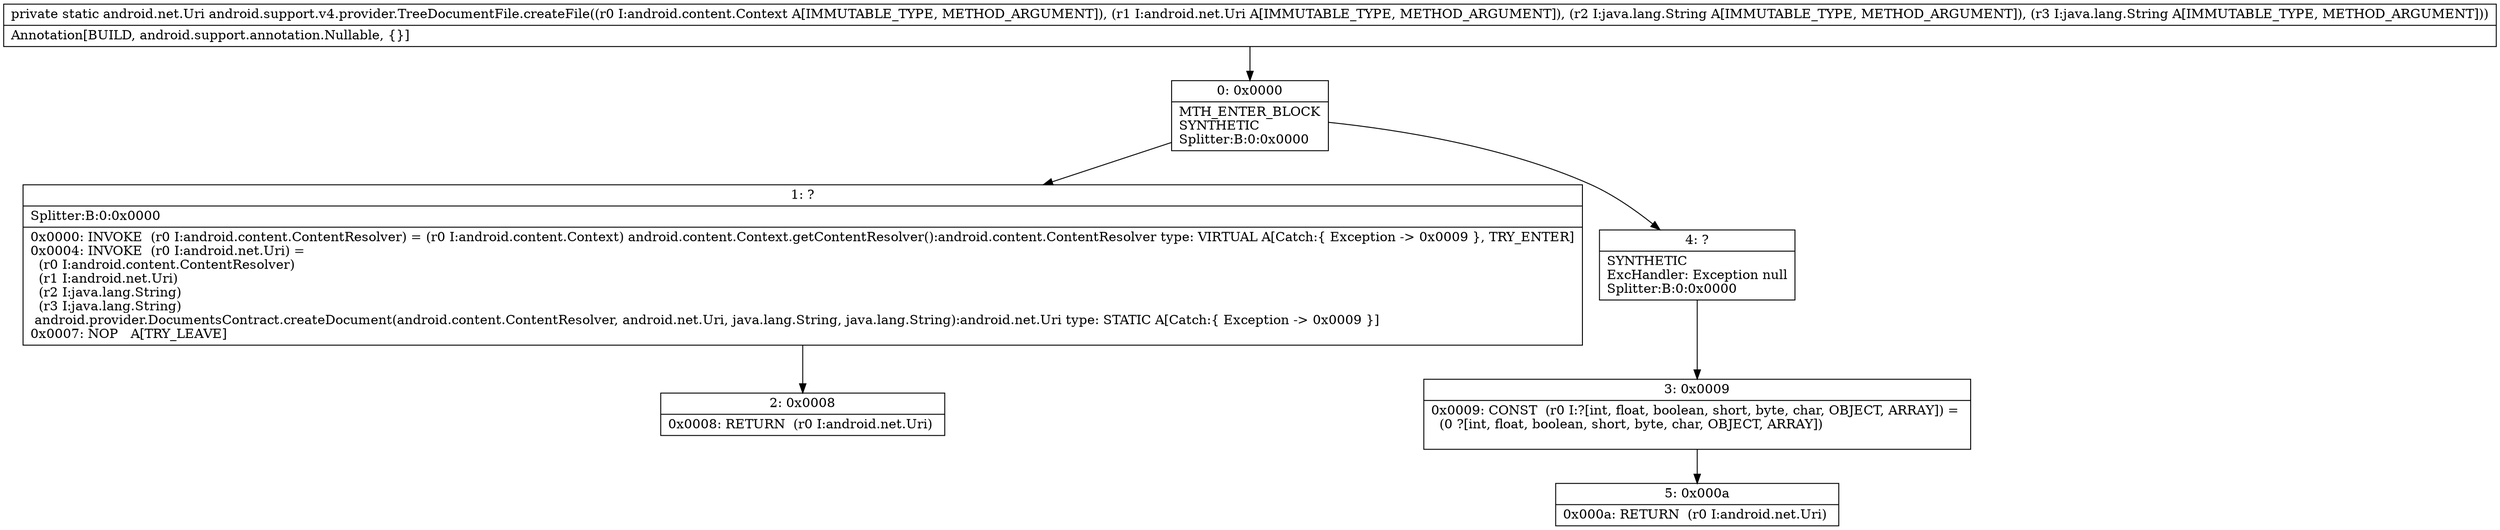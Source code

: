digraph "CFG forandroid.support.v4.provider.TreeDocumentFile.createFile(Landroid\/content\/Context;Landroid\/net\/Uri;Ljava\/lang\/String;Ljava\/lang\/String;)Landroid\/net\/Uri;" {
Node_0 [shape=record,label="{0\:\ 0x0000|MTH_ENTER_BLOCK\lSYNTHETIC\lSplitter:B:0:0x0000\l}"];
Node_1 [shape=record,label="{1\:\ ?|Splitter:B:0:0x0000\l|0x0000: INVOKE  (r0 I:android.content.ContentResolver) = (r0 I:android.content.Context) android.content.Context.getContentResolver():android.content.ContentResolver type: VIRTUAL A[Catch:\{ Exception \-\> 0x0009 \}, TRY_ENTER]\l0x0004: INVOKE  (r0 I:android.net.Uri) = \l  (r0 I:android.content.ContentResolver)\l  (r1 I:android.net.Uri)\l  (r2 I:java.lang.String)\l  (r3 I:java.lang.String)\l android.provider.DocumentsContract.createDocument(android.content.ContentResolver, android.net.Uri, java.lang.String, java.lang.String):android.net.Uri type: STATIC A[Catch:\{ Exception \-\> 0x0009 \}]\l0x0007: NOP   A[TRY_LEAVE]\l}"];
Node_2 [shape=record,label="{2\:\ 0x0008|0x0008: RETURN  (r0 I:android.net.Uri) \l}"];
Node_3 [shape=record,label="{3\:\ 0x0009|0x0009: CONST  (r0 I:?[int, float, boolean, short, byte, char, OBJECT, ARRAY]) = \l  (0 ?[int, float, boolean, short, byte, char, OBJECT, ARRAY])\l \l}"];
Node_4 [shape=record,label="{4\:\ ?|SYNTHETIC\lExcHandler: Exception null\lSplitter:B:0:0x0000\l}"];
Node_5 [shape=record,label="{5\:\ 0x000a|0x000a: RETURN  (r0 I:android.net.Uri) \l}"];
MethodNode[shape=record,label="{private static android.net.Uri android.support.v4.provider.TreeDocumentFile.createFile((r0 I:android.content.Context A[IMMUTABLE_TYPE, METHOD_ARGUMENT]), (r1 I:android.net.Uri A[IMMUTABLE_TYPE, METHOD_ARGUMENT]), (r2 I:java.lang.String A[IMMUTABLE_TYPE, METHOD_ARGUMENT]), (r3 I:java.lang.String A[IMMUTABLE_TYPE, METHOD_ARGUMENT]))  | Annotation[BUILD, android.support.annotation.Nullable, \{\}]\l}"];
MethodNode -> Node_0;
Node_0 -> Node_1;
Node_0 -> Node_4;
Node_1 -> Node_2;
Node_3 -> Node_5;
Node_4 -> Node_3;
}


